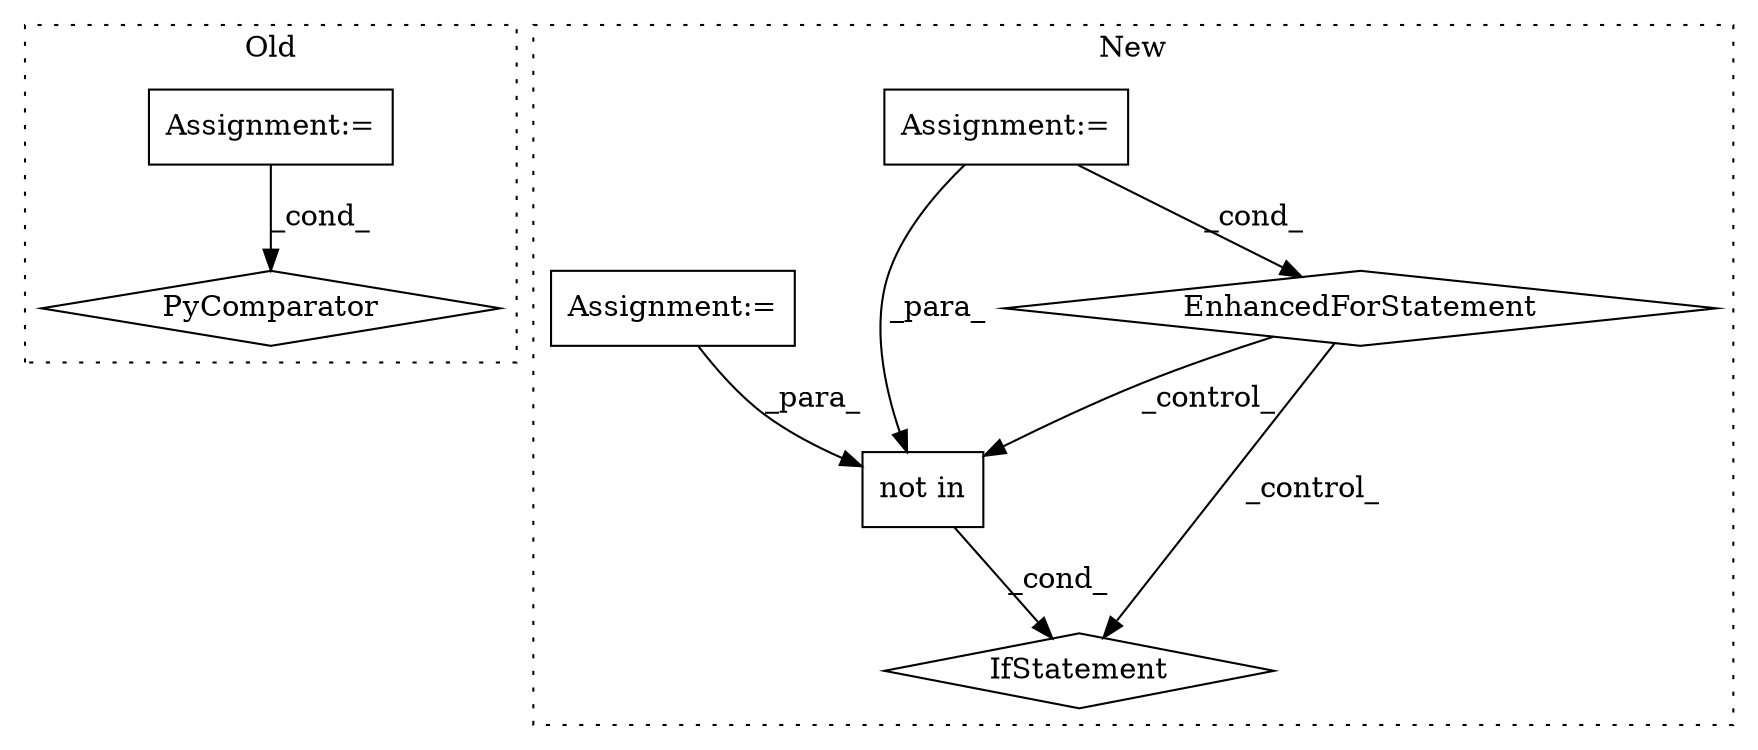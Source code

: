 digraph G {
subgraph cluster0 {
1 [label="PyComparator" a="113" s="343" l="28" shape="diamond"];
4 [label="Assignment:=" a="7" s="343" l="28" shape="box"];
label = "Old";
style="dotted";
}
subgraph cluster1 {
2 [label="not in" a="108" s="397" l="23" shape="box"];
3 [label="IfStatement" a="25" s="387,420" l="10,2" shape="diamond"];
5 [label="Assignment:=" a="7" s="309,377" l="53,2" shape="box"];
6 [label="EnhancedForStatement" a="70" s="309,377" l="53,2" shape="diamond"];
7 [label="Assignment:=" a="7" s="284" l="1" shape="box"];
label = "New";
style="dotted";
}
2 -> 3 [label="_cond_"];
4 -> 1 [label="_cond_"];
5 -> 6 [label="_cond_"];
5 -> 2 [label="_para_"];
6 -> 2 [label="_control_"];
6 -> 3 [label="_control_"];
7 -> 2 [label="_para_"];
}